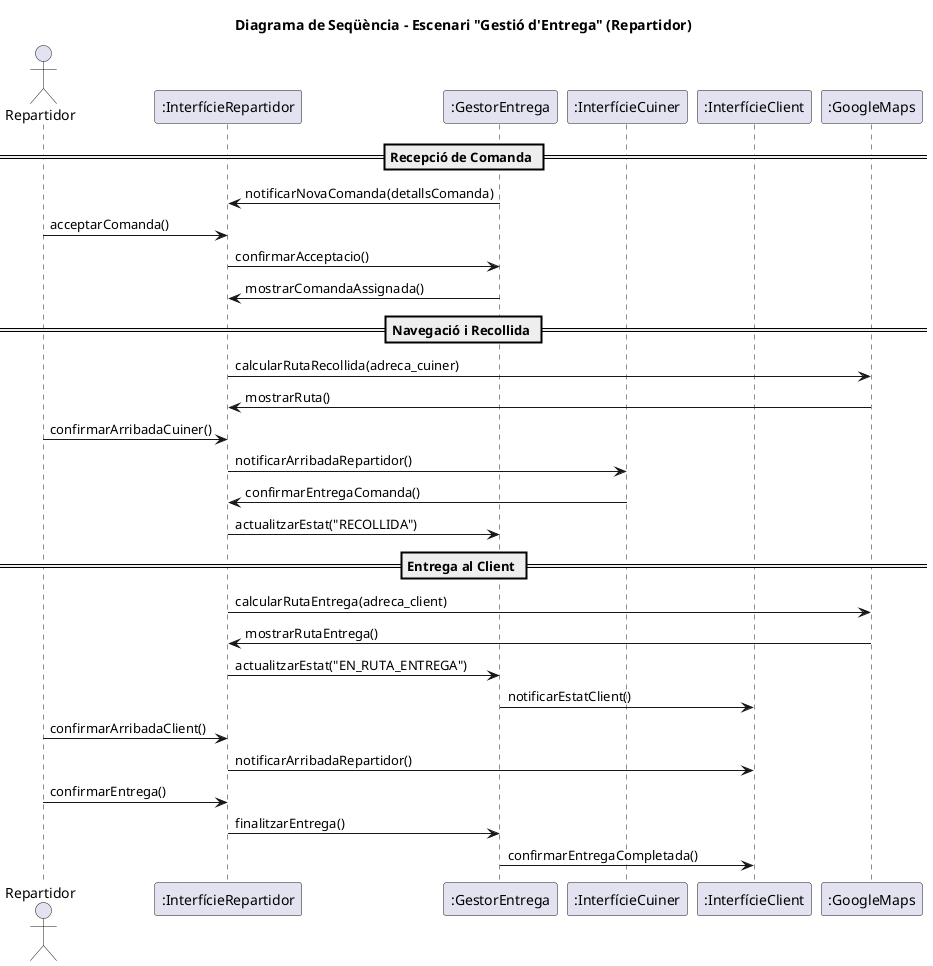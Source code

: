 @startuml
title Diagrama de Seqüència - Escenari "Gestió d'Entrega" (Repartidor)

actor "Repartidor" as R
participant ":InterfícieRepartidor" as IR
participant ":GestorEntrega" as GE
participant ":InterfícieCuiner" as IC
participant ":InterfícieClient" as IU
participant ":GoogleMaps" as GM

== Recepció de Comanda ==
GE -> IR: notificarNovaComanda(detallsComanda)
R -> IR: acceptarComanda()
IR -> GE: confirmarAcceptacio()
GE -> IR: mostrarComandaAssignada()

== Navegació i Recollida ==
IR -> GM: calcularRutaRecollida(adreca_cuiner)
GM -> IR: mostrarRuta()

R -> IR: confirmarArribadaCuiner()
IR -> IC: notificarArribadaRepartidor()
IC -> IR: confirmarEntregaComanda()
IR -> GE: actualitzarEstat("RECOLLIDA")

== Entrega al Client ==
IR -> GM: calcularRutaEntrega(adreca_client)
GM -> IR: mostrarRutaEntrega()
IR -> GE: actualitzarEstat("EN_RUTA_ENTREGA")
GE -> IU: notificarEstatClient()

R -> IR: confirmarArribadaClient()
IR -> IU: notificarArribadaRepartidor()
R -> IR: confirmarEntrega()
IR -> GE: finalitzarEntrega()
GE -> IU: confirmarEntregaCompletada()

@enduml
